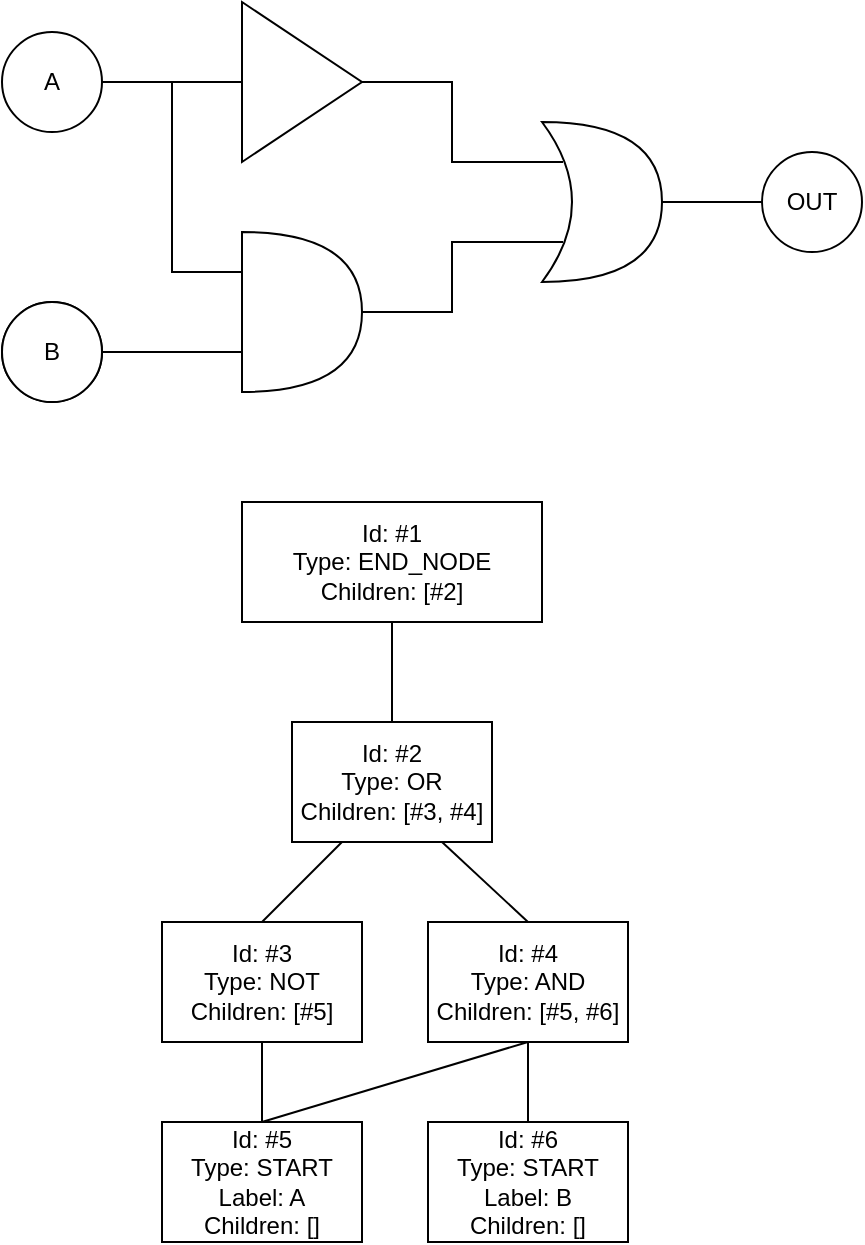 <mxfile version="12.2.4" pages="1"><diagram id="_kZe2XWa4DzoSNkG4uS4" name="Page-1"><mxGraphModel dx="872" dy="690" grid="1" gridSize="10" guides="1" tooltips="1" connect="1" arrows="1" fold="1" page="1" pageScale="1" pageWidth="827" pageHeight="1169" math="0" shadow="0"><root><mxCell id="0"/><mxCell id="1" parent="0"/><mxCell id="8" style="edgeStyle=orthogonalEdgeStyle;rounded=0;orthogonalLoop=1;jettySize=auto;html=1;entryX=0;entryY=0.5;entryDx=0;entryDy=0;endArrow=none;endFill=0;" parent="1" source="4" edge="1"><mxGeometry relative="1" as="geometry"><mxPoint x="220" y="180" as="targetPoint"/></mxGeometry></mxCell><mxCell id="11" style="edgeStyle=orthogonalEdgeStyle;rounded=0;orthogonalLoop=1;jettySize=auto;html=1;entryX=0;entryY=0.25;entryDx=0;entryDy=0;entryPerimeter=0;endArrow=none;endFill=0;" parent="1" source="4" target="9" edge="1"><mxGeometry relative="1" as="geometry"/></mxCell><mxCell id="4" value="A" style="ellipse;whiteSpace=wrap;html=1;aspect=fixed;" parent="1" vertex="1"><mxGeometry x="100" y="155" width="50" height="50" as="geometry"/></mxCell><mxCell id="7" value="OUT" style="ellipse;whiteSpace=wrap;html=1;aspect=fixed;" parent="1" vertex="1"><mxGeometry x="480" y="215" width="50" height="50" as="geometry"/></mxCell><mxCell id="20" style="edgeStyle=orthogonalEdgeStyle;rounded=0;orthogonalLoop=1;jettySize=auto;html=1;entryX=0.175;entryY=0.75;entryDx=0;entryDy=0;entryPerimeter=0;endArrow=none;endFill=0;" parent="1" source="9" target="18" edge="1"><mxGeometry relative="1" as="geometry"/></mxCell><mxCell id="9" value="" style="shape=or;whiteSpace=wrap;html=1;" parent="1" vertex="1"><mxGeometry x="220" y="255" width="60" height="80" as="geometry"/></mxCell><mxCell id="19" style="edgeStyle=orthogonalEdgeStyle;rounded=0;orthogonalLoop=1;jettySize=auto;html=1;entryX=0.175;entryY=0.25;entryDx=0;entryDy=0;entryPerimeter=0;endArrow=none;endFill=0;" parent="1" source="10" target="18" edge="1"><mxGeometry relative="1" as="geometry"/></mxCell><mxCell id="10" value="" style="triangle;whiteSpace=wrap;html=1;" parent="1" vertex="1"><mxGeometry x="220" y="140" width="60" height="80" as="geometry"/></mxCell><mxCell id="16" style="edgeStyle=orthogonalEdgeStyle;rounded=0;orthogonalLoop=1;jettySize=auto;html=1;entryX=0;entryY=0.75;entryDx=0;entryDy=0;entryPerimeter=0;endArrow=none;endFill=0;" parent="1" source="14" target="9" edge="1"><mxGeometry relative="1" as="geometry"/></mxCell><mxCell id="14" value="" style="ellipse;whiteSpace=wrap;html=1;aspect=fixed;" parent="1" vertex="1"><mxGeometry x="100" y="290" width="50" height="50" as="geometry"/></mxCell><mxCell id="17" value="B" style="ellipse;whiteSpace=wrap;html=1;aspect=fixed;" parent="1" vertex="1"><mxGeometry x="100" y="290" width="50" height="50" as="geometry"/></mxCell><mxCell id="21" style="edgeStyle=orthogonalEdgeStyle;rounded=0;orthogonalLoop=1;jettySize=auto;html=1;entryX=0;entryY=0.5;entryDx=0;entryDy=0;endArrow=none;endFill=0;" parent="1" source="18" target="7" edge="1"><mxGeometry relative="1" as="geometry"/></mxCell><mxCell id="18" value="" style="shape=xor;whiteSpace=wrap;html=1;" parent="1" vertex="1"><mxGeometry x="370" y="200" width="60" height="80" as="geometry"/></mxCell><mxCell id="29" style="edgeStyle=orthogonalEdgeStyle;rounded=0;orthogonalLoop=1;jettySize=auto;html=1;entryX=0.5;entryY=0;entryDx=0;entryDy=0;endArrow=none;endFill=0;" parent="1" source="27" target="28" edge="1"><mxGeometry relative="1" as="geometry"/></mxCell><mxCell id="27" value="Id: #1&lt;br&gt;Type: END_NODE&lt;br&gt;Children: [#2]" style="rounded=0;whiteSpace=wrap;html=1;" parent="1" vertex="1"><mxGeometry x="220" y="390" width="150" height="60" as="geometry"/></mxCell><mxCell id="28" value="Id: #2&lt;br&gt;Type: OR&lt;br&gt;Children: [#3, #4]" style="rounded=0;whiteSpace=wrap;html=1;" parent="1" vertex="1"><mxGeometry x="245" y="500" width="100" height="60" as="geometry"/></mxCell><mxCell id="30" value="Id: #3&lt;br&gt;Type: NOT&lt;br&gt;Children: [#5]" style="rounded=0;whiteSpace=wrap;html=1;" parent="1" vertex="1"><mxGeometry x="180" y="600" width="100" height="60" as="geometry"/></mxCell><mxCell id="39" style="edgeStyle=orthogonalEdgeStyle;rounded=0;orthogonalLoop=1;jettySize=auto;html=1;entryX=0.5;entryY=0;entryDx=0;entryDy=0;endArrow=none;endFill=0;" parent="1" source="31" target="33" edge="1"><mxGeometry relative="1" as="geometry"/></mxCell><mxCell id="31" value="Id: #4&lt;br&gt;Type: AND&lt;br&gt;Children: [#5, #6]" style="rounded=0;whiteSpace=wrap;html=1;" parent="1" vertex="1"><mxGeometry x="313" y="600" width="100" height="60" as="geometry"/></mxCell><mxCell id="32" value="Id: #5&lt;br&gt;Type: START&lt;br&gt;Label: A&lt;br&gt;Children: []" style="rounded=0;whiteSpace=wrap;html=1;" parent="1" vertex="1"><mxGeometry x="180" y="700" width="100" height="60" as="geometry"/></mxCell><mxCell id="33" value="Id: #6&lt;br&gt;Type: START&lt;br&gt;Label: B&lt;br&gt;Children: []" style="rounded=0;whiteSpace=wrap;html=1;" parent="1" vertex="1"><mxGeometry x="313" y="700" width="100" height="60" as="geometry"/></mxCell><mxCell id="34" value="" style="endArrow=none;html=1;entryX=0.25;entryY=1;entryDx=0;entryDy=0;exitX=0.5;exitY=0;exitDx=0;exitDy=0;" parent="1" source="30" target="28" edge="1"><mxGeometry width="50" height="50" relative="1" as="geometry"><mxPoint x="180" y="590" as="sourcePoint"/><mxPoint x="230" y="540" as="targetPoint"/></mxGeometry></mxCell><mxCell id="35" value="" style="endArrow=none;html=1;entryX=0.75;entryY=1;entryDx=0;entryDy=0;exitX=0.5;exitY=0;exitDx=0;exitDy=0;" parent="1" source="31" target="28" edge="1"><mxGeometry width="50" height="50" relative="1" as="geometry"><mxPoint x="420" y="580" as="sourcePoint"/><mxPoint x="470" y="530" as="targetPoint"/></mxGeometry></mxCell><mxCell id="36" value="" style="endArrow=none;html=1;entryX=0.5;entryY=1;entryDx=0;entryDy=0;exitX=0.5;exitY=0;exitDx=0;exitDy=0;" parent="1" source="32" target="30" edge="1"><mxGeometry width="50" height="50" relative="1" as="geometry"><mxPoint x="100" y="700" as="sourcePoint"/><mxPoint x="150" y="650" as="targetPoint"/></mxGeometry></mxCell><mxCell id="40" value="" style="endArrow=none;html=1;entryX=0.5;entryY=1;entryDx=0;entryDy=0;exitX=0.5;exitY=0;exitDx=0;exitDy=0;" parent="1" source="32" target="31" edge="1"><mxGeometry width="50" height="50" relative="1" as="geometry"><mxPoint x="90" y="580" as="sourcePoint"/><mxPoint x="140" y="530" as="targetPoint"/></mxGeometry></mxCell></root></mxGraphModel></diagram></mxfile>